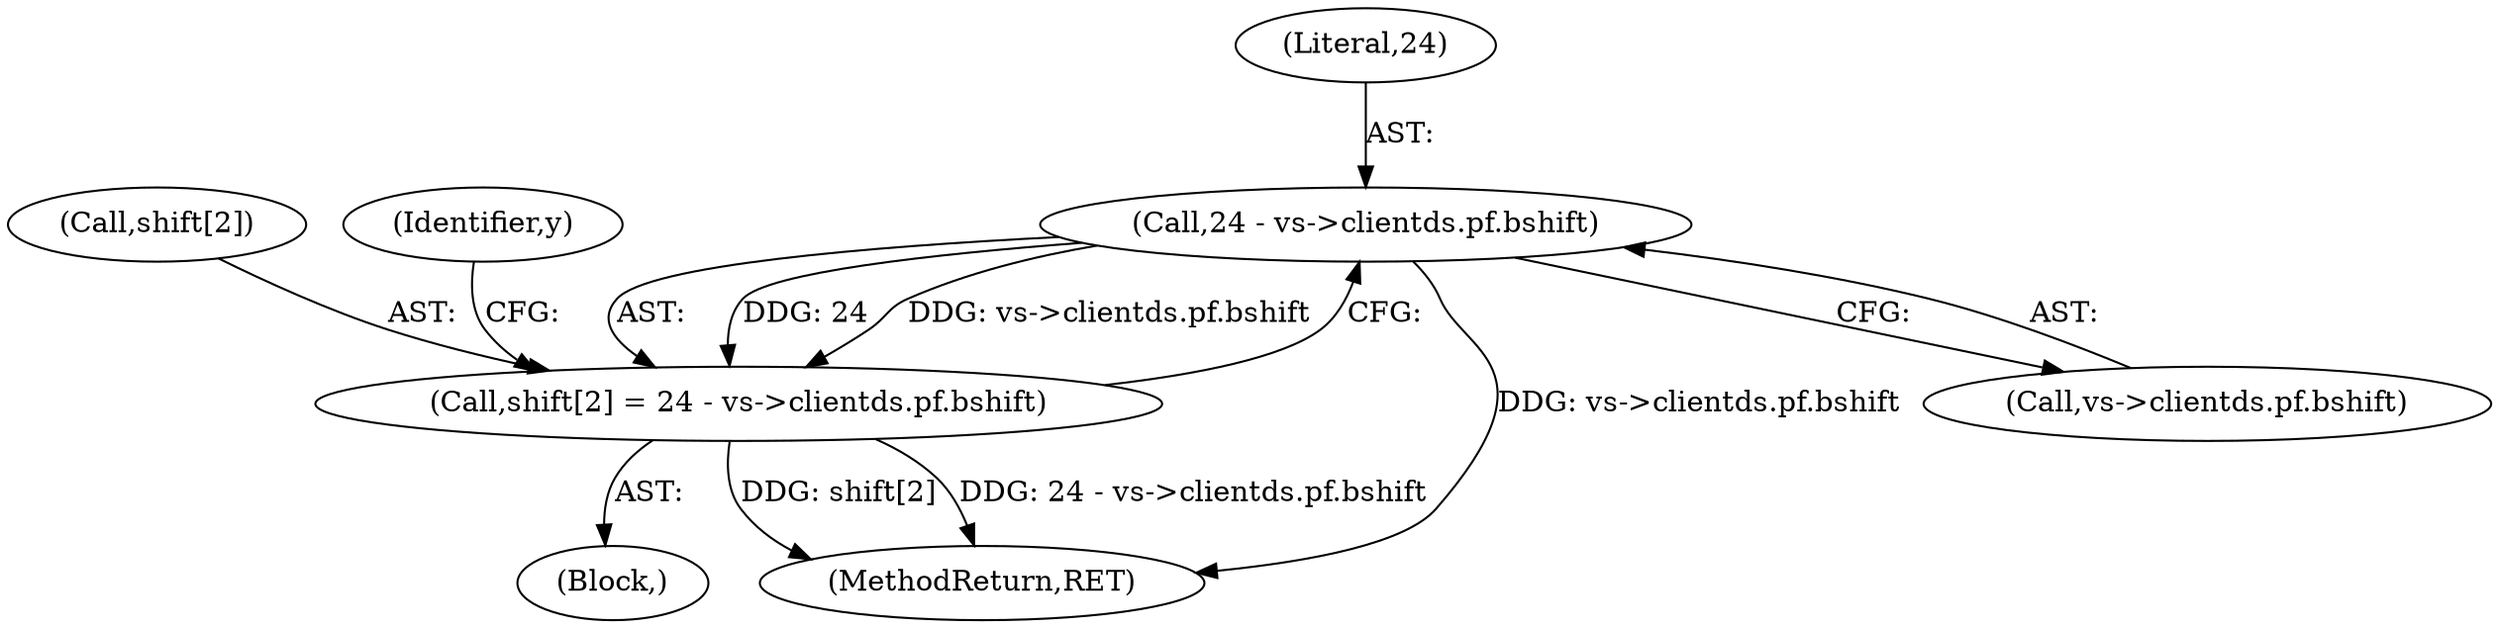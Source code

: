 digraph "0_qemu_9f64916da20eea67121d544698676295bbb105a7_7@pointer" {
"1000222" [label="(Call,24 - vs->clientds.pf.bshift)"];
"1000218" [label="(Call,shift[2] = 24 - vs->clientds.pf.bshift)"];
"1000191" [label="(Block,)"];
"1000219" [label="(Call,shift[2])"];
"1000218" [label="(Call,shift[2] = 24 - vs->clientds.pf.bshift)"];
"1000378" [label="(MethodReturn,RET)"];
"1000233" [label="(Identifier,y)"];
"1000222" [label="(Call,24 - vs->clientds.pf.bshift)"];
"1000223" [label="(Literal,24)"];
"1000224" [label="(Call,vs->clientds.pf.bshift)"];
"1000222" -> "1000218"  [label="AST: "];
"1000222" -> "1000224"  [label="CFG: "];
"1000223" -> "1000222"  [label="AST: "];
"1000224" -> "1000222"  [label="AST: "];
"1000218" -> "1000222"  [label="CFG: "];
"1000222" -> "1000378"  [label="DDG: vs->clientds.pf.bshift"];
"1000222" -> "1000218"  [label="DDG: 24"];
"1000222" -> "1000218"  [label="DDG: vs->clientds.pf.bshift"];
"1000218" -> "1000191"  [label="AST: "];
"1000219" -> "1000218"  [label="AST: "];
"1000233" -> "1000218"  [label="CFG: "];
"1000218" -> "1000378"  [label="DDG: shift[2]"];
"1000218" -> "1000378"  [label="DDG: 24 - vs->clientds.pf.bshift"];
}
